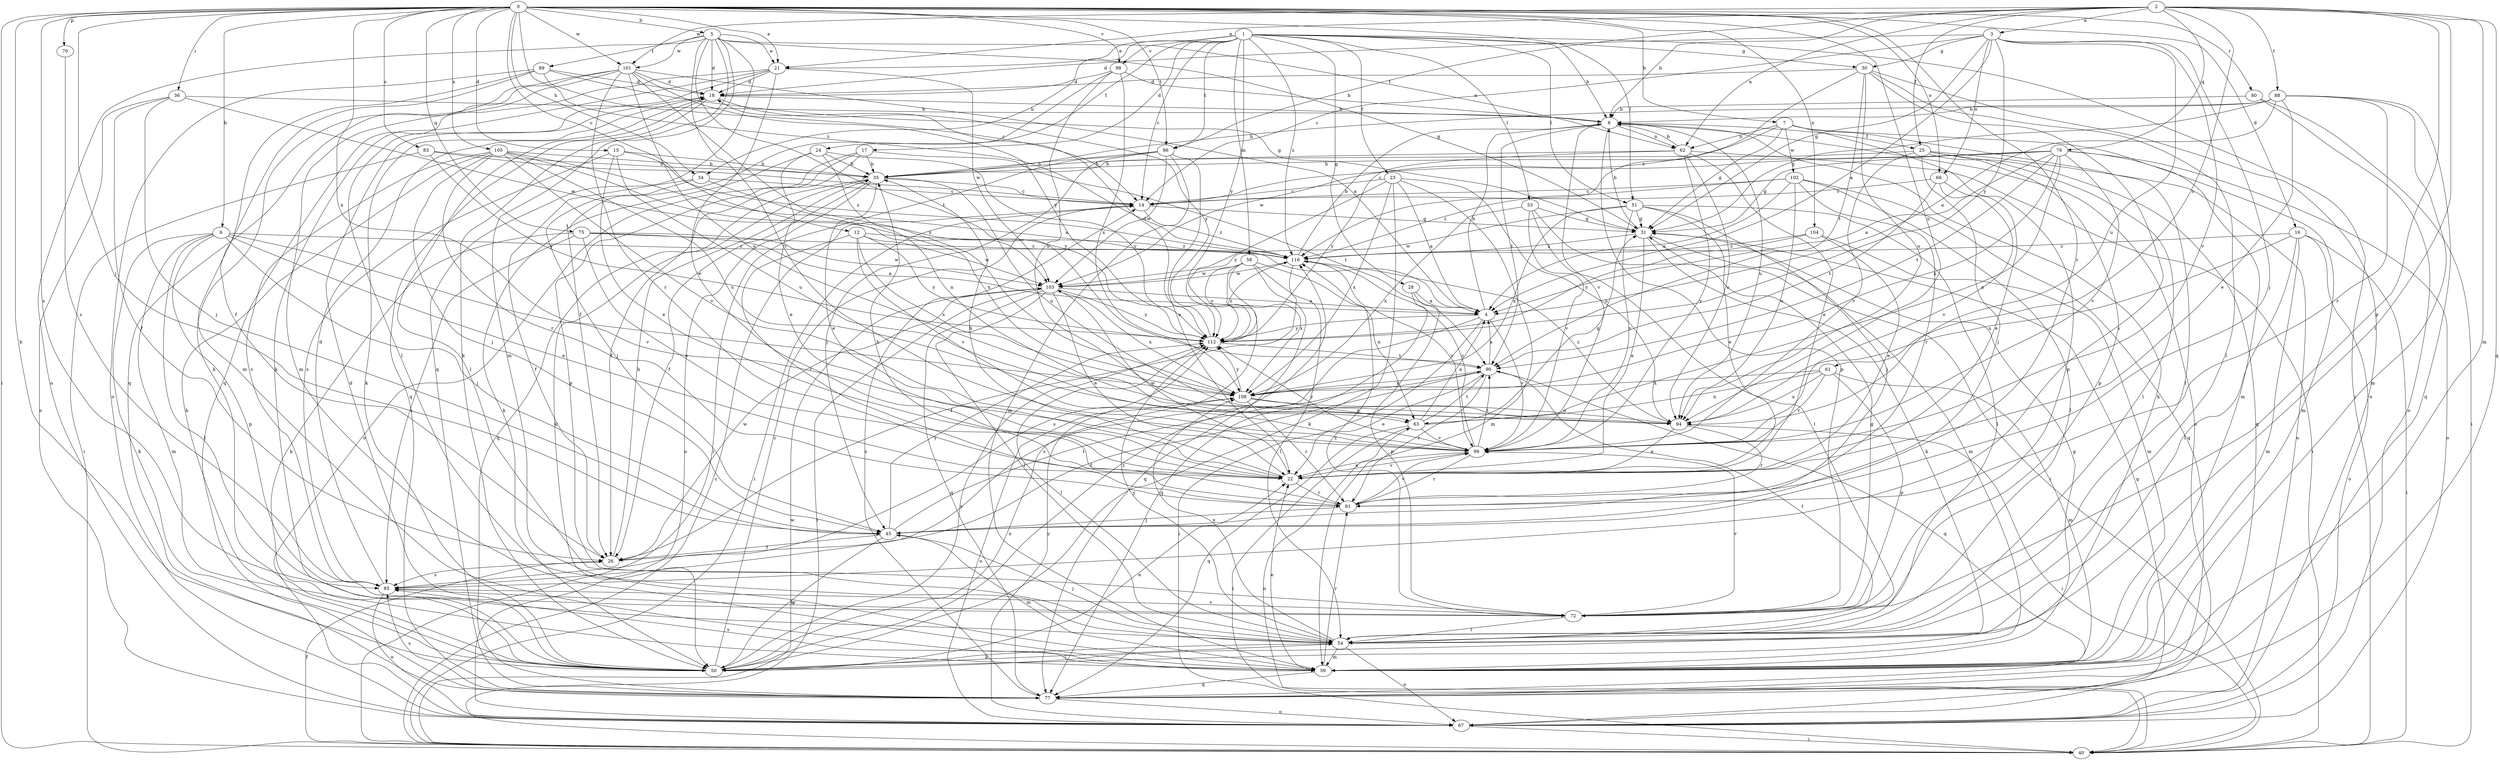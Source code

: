 strict digraph  {
0;
1;
2;
3;
4;
5;
6;
7;
8;
12;
14;
15;
16;
17;
18;
21;
22;
23;
24;
25;
26;
28;
30;
31;
34;
35;
36;
40;
45;
50;
51;
53;
54;
58;
59;
61;
62;
63;
66;
67;
70;
72;
75;
76;
77;
80;
81;
83;
85;
86;
88;
89;
90;
94;
98;
99;
101;
102;
103;
104;
105;
108;
112;
116;
0 -> 5  [label=b];
0 -> 6  [label=b];
0 -> 7  [label=b];
0 -> 12  [label=c];
0 -> 15  [label=d];
0 -> 16  [label=d];
0 -> 21  [label=e];
0 -> 34  [label=h];
0 -> 36  [label=i];
0 -> 40  [label=i];
0 -> 45  [label=j];
0 -> 50  [label=k];
0 -> 51  [label=l];
0 -> 66  [label=o];
0 -> 70  [label=p];
0 -> 75  [label=q];
0 -> 80  [label=r];
0 -> 81  [label=r];
0 -> 83  [label=s];
0 -> 85  [label=s];
0 -> 86  [label=t];
0 -> 94  [label=u];
0 -> 98  [label=v];
0 -> 101  [label=w];
0 -> 104  [label=x];
0 -> 105  [label=x];
0 -> 108  [label=x];
0 -> 116  [label=z];
1 -> 8  [label=b];
1 -> 14  [label=c];
1 -> 17  [label=d];
1 -> 21  [label=e];
1 -> 23  [label=f];
1 -> 24  [label=f];
1 -> 28  [label=g];
1 -> 30  [label=g];
1 -> 34  [label=h];
1 -> 40  [label=i];
1 -> 51  [label=l];
1 -> 53  [label=l];
1 -> 58  [label=m];
1 -> 86  [label=t];
1 -> 98  [label=v];
1 -> 112  [label=y];
1 -> 116  [label=z];
2 -> 3  [label=a];
2 -> 8  [label=b];
2 -> 21  [label=e];
2 -> 25  [label=f];
2 -> 54  [label=l];
2 -> 59  [label=m];
2 -> 61  [label=n];
2 -> 62  [label=n];
2 -> 72  [label=p];
2 -> 76  [label=q];
2 -> 77  [label=q];
2 -> 86  [label=t];
2 -> 88  [label=t];
2 -> 101  [label=w];
3 -> 4  [label=a];
3 -> 14  [label=c];
3 -> 18  [label=d];
3 -> 30  [label=g];
3 -> 31  [label=g];
3 -> 45  [label=j];
3 -> 66  [label=o];
3 -> 94  [label=u];
3 -> 99  [label=v];
3 -> 112  [label=y];
4 -> 8  [label=b];
4 -> 40  [label=i];
4 -> 85  [label=s];
4 -> 99  [label=v];
4 -> 112  [label=y];
5 -> 18  [label=d];
5 -> 21  [label=e];
5 -> 31  [label=g];
5 -> 50  [label=k];
5 -> 59  [label=m];
5 -> 62  [label=n];
5 -> 67  [label=o];
5 -> 77  [label=q];
5 -> 89  [label=t];
5 -> 90  [label=t];
5 -> 99  [label=v];
5 -> 101  [label=w];
6 -> 22  [label=e];
6 -> 45  [label=j];
6 -> 50  [label=k];
6 -> 54  [label=l];
6 -> 59  [label=m];
6 -> 72  [label=p];
6 -> 99  [label=v];
6 -> 116  [label=z];
7 -> 31  [label=g];
7 -> 54  [label=l];
7 -> 59  [label=m];
7 -> 62  [label=n];
7 -> 72  [label=p];
7 -> 102  [label=w];
7 -> 103  [label=w];
8 -> 25  [label=f];
8 -> 50  [label=k];
8 -> 62  [label=n];
8 -> 67  [label=o];
8 -> 72  [label=p];
8 -> 90  [label=t];
8 -> 94  [label=u];
8 -> 99  [label=v];
12 -> 81  [label=r];
12 -> 99  [label=v];
12 -> 103  [label=w];
12 -> 108  [label=x];
12 -> 112  [label=y];
12 -> 116  [label=z];
14 -> 31  [label=g];
14 -> 40  [label=i];
14 -> 116  [label=z];
15 -> 22  [label=e];
15 -> 35  [label=h];
15 -> 85  [label=s];
15 -> 94  [label=u];
15 -> 116  [label=z];
16 -> 40  [label=i];
16 -> 54  [label=l];
16 -> 59  [label=m];
16 -> 67  [label=o];
16 -> 94  [label=u];
16 -> 116  [label=z];
17 -> 26  [label=f];
17 -> 35  [label=h];
17 -> 67  [label=o];
17 -> 72  [label=p];
17 -> 90  [label=t];
18 -> 8  [label=b];
18 -> 50  [label=k];
18 -> 54  [label=l];
18 -> 77  [label=q];
18 -> 112  [label=y];
21 -> 18  [label=d];
21 -> 22  [label=e];
21 -> 50  [label=k];
21 -> 54  [label=l];
21 -> 77  [label=q];
21 -> 103  [label=w];
22 -> 35  [label=h];
22 -> 81  [label=r];
22 -> 99  [label=v];
22 -> 103  [label=w];
23 -> 4  [label=a];
23 -> 14  [label=c];
23 -> 50  [label=k];
23 -> 59  [label=m];
23 -> 94  [label=u];
23 -> 108  [label=x];
23 -> 112  [label=y];
24 -> 22  [label=e];
24 -> 35  [label=h];
24 -> 50  [label=k];
24 -> 63  [label=n];
24 -> 112  [label=y];
25 -> 35  [label=h];
25 -> 45  [label=j];
25 -> 54  [label=l];
25 -> 67  [label=o];
25 -> 72  [label=p];
25 -> 77  [label=q];
25 -> 99  [label=v];
26 -> 35  [label=h];
26 -> 85  [label=s];
26 -> 103  [label=w];
28 -> 4  [label=a];
28 -> 72  [label=p];
28 -> 77  [label=q];
30 -> 18  [label=d];
30 -> 54  [label=l];
30 -> 67  [label=o];
30 -> 85  [label=s];
30 -> 90  [label=t];
30 -> 94  [label=u];
30 -> 116  [label=z];
31 -> 8  [label=b];
31 -> 22  [label=e];
31 -> 50  [label=k];
31 -> 59  [label=m];
31 -> 116  [label=z];
34 -> 14  [label=c];
34 -> 26  [label=f];
34 -> 45  [label=j];
34 -> 108  [label=x];
35 -> 14  [label=c];
35 -> 22  [label=e];
35 -> 26  [label=f];
35 -> 50  [label=k];
35 -> 67  [label=o];
35 -> 77  [label=q];
35 -> 94  [label=u];
36 -> 8  [label=b];
36 -> 26  [label=f];
36 -> 45  [label=j];
36 -> 67  [label=o];
36 -> 103  [label=w];
40 -> 14  [label=c];
40 -> 26  [label=f];
40 -> 63  [label=n];
40 -> 103  [label=w];
45 -> 26  [label=f];
45 -> 50  [label=k];
45 -> 59  [label=m];
45 -> 90  [label=t];
45 -> 112  [label=y];
50 -> 14  [label=c];
50 -> 18  [label=d];
50 -> 22  [label=e];
50 -> 54  [label=l];
50 -> 108  [label=x];
50 -> 112  [label=y];
50 -> 116  [label=z];
51 -> 22  [label=e];
51 -> 31  [label=g];
51 -> 45  [label=j];
51 -> 54  [label=l];
51 -> 99  [label=v];
51 -> 103  [label=w];
51 -> 108  [label=x];
53 -> 31  [label=g];
53 -> 40  [label=i];
53 -> 54  [label=l];
53 -> 99  [label=v];
53 -> 108  [label=x];
54 -> 45  [label=j];
54 -> 50  [label=k];
54 -> 59  [label=m];
54 -> 67  [label=o];
54 -> 90  [label=t];
54 -> 108  [label=x];
54 -> 112  [label=y];
58 -> 54  [label=l];
58 -> 63  [label=n];
58 -> 77  [label=q];
58 -> 85  [label=s];
58 -> 103  [label=w];
58 -> 108  [label=x];
58 -> 112  [label=y];
59 -> 22  [label=e];
59 -> 31  [label=g];
59 -> 77  [label=q];
59 -> 81  [label=r];
59 -> 85  [label=s];
61 -> 59  [label=m];
61 -> 63  [label=n];
61 -> 72  [label=p];
61 -> 94  [label=u];
61 -> 99  [label=v];
61 -> 108  [label=x];
62 -> 8  [label=b];
62 -> 22  [label=e];
62 -> 35  [label=h];
62 -> 40  [label=i];
62 -> 94  [label=u];
62 -> 99  [label=v];
62 -> 112  [label=y];
63 -> 4  [label=a];
63 -> 31  [label=g];
63 -> 40  [label=i];
63 -> 77  [label=q];
63 -> 90  [label=t];
63 -> 99  [label=v];
66 -> 14  [label=c];
66 -> 22  [label=e];
66 -> 90  [label=t];
66 -> 99  [label=v];
67 -> 31  [label=g];
67 -> 40  [label=i];
67 -> 112  [label=y];
70 -> 85  [label=s];
72 -> 31  [label=g];
72 -> 54  [label=l];
72 -> 85  [label=s];
72 -> 99  [label=v];
72 -> 116  [label=z];
75 -> 4  [label=a];
75 -> 22  [label=e];
75 -> 50  [label=k];
75 -> 85  [label=s];
75 -> 103  [label=w];
75 -> 116  [label=z];
76 -> 4  [label=a];
76 -> 14  [label=c];
76 -> 31  [label=g];
76 -> 35  [label=h];
76 -> 59  [label=m];
76 -> 63  [label=n];
76 -> 67  [label=o];
76 -> 90  [label=t];
76 -> 99  [label=v];
76 -> 108  [label=x];
77 -> 14  [label=c];
77 -> 67  [label=o];
77 -> 85  [label=s];
80 -> 8  [label=b];
80 -> 40  [label=i];
80 -> 67  [label=o];
81 -> 35  [label=h];
81 -> 45  [label=j];
81 -> 99  [label=v];
83 -> 14  [label=c];
83 -> 35  [label=h];
83 -> 40  [label=i];
83 -> 112  [label=y];
85 -> 18  [label=d];
85 -> 67  [label=o];
85 -> 72  [label=p];
86 -> 22  [label=e];
86 -> 35  [label=h];
86 -> 40  [label=i];
86 -> 45  [label=j];
86 -> 59  [label=m];
86 -> 103  [label=w];
88 -> 4  [label=a];
88 -> 8  [label=b];
88 -> 22  [label=e];
88 -> 31  [label=g];
88 -> 35  [label=h];
88 -> 59  [label=m];
88 -> 77  [label=q];
88 -> 81  [label=r];
89 -> 14  [label=c];
89 -> 18  [label=d];
89 -> 26  [label=f];
89 -> 31  [label=g];
89 -> 59  [label=m];
89 -> 67  [label=o];
90 -> 4  [label=a];
90 -> 22  [label=e];
90 -> 26  [label=f];
90 -> 77  [label=q];
90 -> 81  [label=r];
90 -> 108  [label=x];
94 -> 22  [label=e];
94 -> 40  [label=i];
94 -> 81  [label=r];
94 -> 116  [label=z];
98 -> 8  [label=b];
98 -> 18  [label=d];
98 -> 26  [label=f];
98 -> 94  [label=u];
98 -> 108  [label=x];
99 -> 22  [label=e];
99 -> 81  [label=r];
99 -> 90  [label=t];
99 -> 112  [label=y];
99 -> 116  [label=z];
101 -> 4  [label=a];
101 -> 18  [label=d];
101 -> 50  [label=k];
101 -> 59  [label=m];
101 -> 77  [label=q];
101 -> 81  [label=r];
101 -> 94  [label=u];
101 -> 108  [label=x];
101 -> 112  [label=y];
102 -> 4  [label=a];
102 -> 14  [label=c];
102 -> 54  [label=l];
102 -> 77  [label=q];
102 -> 81  [label=r];
102 -> 94  [label=u];
102 -> 116  [label=z];
103 -> 4  [label=a];
103 -> 22  [label=e];
103 -> 40  [label=i];
103 -> 54  [label=l];
103 -> 77  [label=q];
103 -> 108  [label=x];
103 -> 112  [label=y];
104 -> 22  [label=e];
104 -> 59  [label=m];
104 -> 112  [label=y];
104 -> 116  [label=z];
105 -> 4  [label=a];
105 -> 35  [label=h];
105 -> 45  [label=j];
105 -> 50  [label=k];
105 -> 81  [label=r];
105 -> 85  [label=s];
105 -> 94  [label=u];
105 -> 99  [label=v];
105 -> 112  [label=y];
108 -> 63  [label=n];
108 -> 67  [label=o];
108 -> 81  [label=r];
108 -> 94  [label=u];
108 -> 112  [label=y];
112 -> 18  [label=d];
112 -> 54  [label=l];
112 -> 90  [label=t];
112 -> 116  [label=z];
116 -> 8  [label=b];
116 -> 26  [label=f];
116 -> 99  [label=v];
116 -> 103  [label=w];
}
